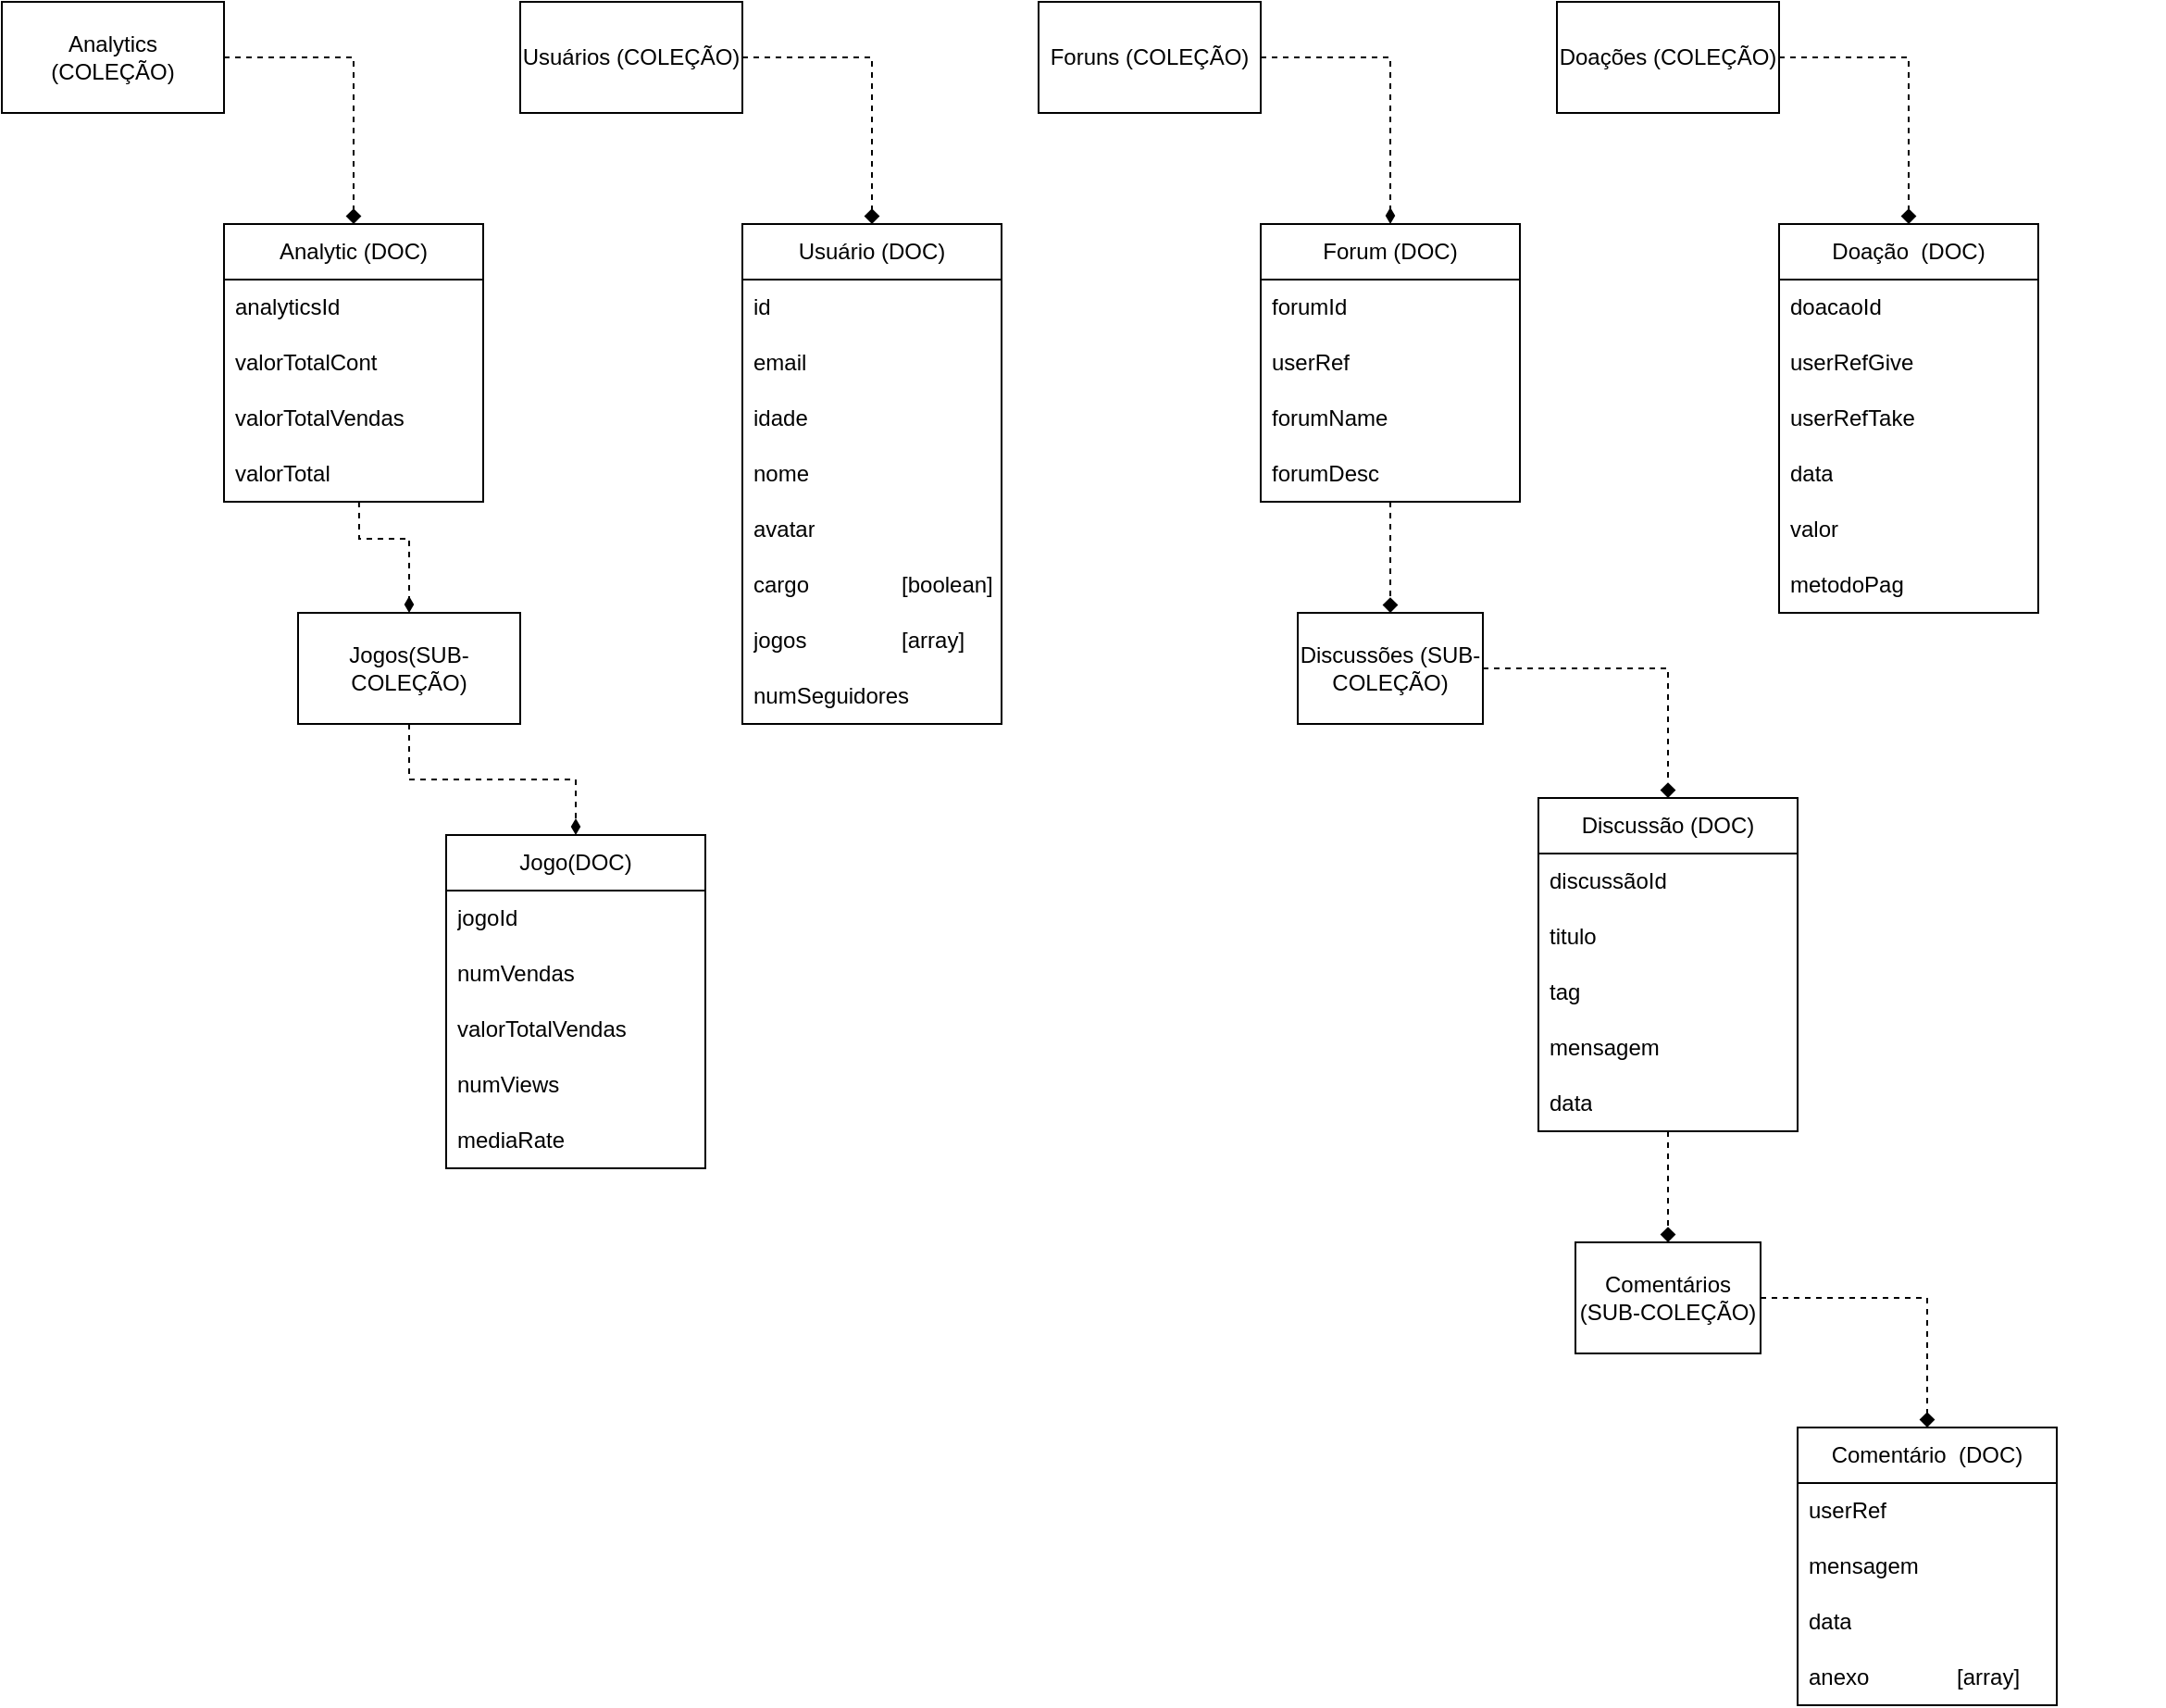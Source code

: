 <mxfile version="26.1.3">
  <diagram name="Page-1" id="ezEhGGHMIytJ21E4FKlc">
    <mxGraphModel dx="1644" dy="1824" grid="1" gridSize="10" guides="1" tooltips="1" connect="1" arrows="1" fold="1" page="1" pageScale="1" pageWidth="850" pageHeight="1100" background="#ffffff" math="0" shadow="0">
      <root>
        <mxCell id="0" />
        <mxCell id="1" parent="0" />
        <mxCell id="HNJrsGqKxloYX6hX_DYY-3" value="Usuário (DOC)" style="swimlane;fontStyle=0;childLayout=stackLayout;horizontal=1;startSize=30;horizontalStack=0;resizeParent=1;resizeParentMax=0;resizeLast=0;collapsible=1;marginBottom=0;whiteSpace=wrap;html=1;" parent="1" vertex="1">
          <mxGeometry x="40" y="80" width="140" height="270" as="geometry" />
        </mxCell>
        <mxCell id="HNJrsGqKxloYX6hX_DYY-13" value="id&lt;span style=&quot;white-space: pre;&quot;&gt;&#x9;&lt;/span&gt;" style="text;strokeColor=none;fillColor=none;align=left;verticalAlign=middle;spacingLeft=4;spacingRight=4;overflow=hidden;points=[[0,0.5],[1,0.5]];portConstraint=eastwest;rotatable=0;whiteSpace=wrap;html=1;" parent="HNJrsGqKxloYX6hX_DYY-3" vertex="1">
          <mxGeometry y="30" width="140" height="30" as="geometry" />
        </mxCell>
        <mxCell id="HNJrsGqKxloYX6hX_DYY-6" value="email" style="text;strokeColor=none;fillColor=none;align=left;verticalAlign=middle;spacingLeft=4;spacingRight=4;overflow=hidden;points=[[0,0.5],[1,0.5]];portConstraint=eastwest;rotatable=0;whiteSpace=wrap;html=1;" parent="HNJrsGqKxloYX6hX_DYY-3" vertex="1">
          <mxGeometry y="60" width="140" height="30" as="geometry" />
        </mxCell>
        <mxCell id="HNJrsGqKxloYX6hX_DYY-7" value="idade" style="text;strokeColor=none;fillColor=none;align=left;verticalAlign=middle;spacingLeft=4;spacingRight=4;overflow=hidden;points=[[0,0.5],[1,0.5]];portConstraint=eastwest;rotatable=0;whiteSpace=wrap;html=1;" parent="HNJrsGqKxloYX6hX_DYY-3" vertex="1">
          <mxGeometry y="90" width="140" height="30" as="geometry" />
        </mxCell>
        <mxCell id="HNJrsGqKxloYX6hX_DYY-4" value="nome" style="text;strokeColor=none;fillColor=none;align=left;verticalAlign=middle;spacingLeft=4;spacingRight=4;overflow=hidden;points=[[0,0.5],[1,0.5]];portConstraint=eastwest;rotatable=0;whiteSpace=wrap;html=1;" parent="HNJrsGqKxloYX6hX_DYY-3" vertex="1">
          <mxGeometry y="120" width="140" height="30" as="geometry" />
        </mxCell>
        <mxCell id="HNJrsGqKxloYX6hX_DYY-9" value="avatar" style="text;strokeColor=none;fillColor=none;align=left;verticalAlign=middle;spacingLeft=4;spacingRight=4;overflow=hidden;points=[[0,0.5],[1,0.5]];portConstraint=eastwest;rotatable=0;whiteSpace=wrap;html=1;" parent="HNJrsGqKxloYX6hX_DYY-3" vertex="1">
          <mxGeometry y="150" width="140" height="30" as="geometry" />
        </mxCell>
        <mxCell id="HNJrsGqKxloYX6hX_DYY-10" value="cargo&lt;span style=&quot;white-space: pre;&quot;&gt;&#x9;&lt;/span&gt;&lt;span style=&quot;white-space: pre;&quot;&gt;&#x9;&lt;/span&gt;[boolean]" style="text;strokeColor=none;fillColor=none;align=left;verticalAlign=middle;spacingLeft=4;spacingRight=4;overflow=hidden;points=[[0,0.5],[1,0.5]];portConstraint=eastwest;rotatable=0;whiteSpace=wrap;html=1;" parent="HNJrsGqKxloYX6hX_DYY-3" vertex="1">
          <mxGeometry y="180" width="140" height="30" as="geometry" />
        </mxCell>
        <mxCell id="N24SiRhMyioxulUqCXNe-1" value="jogos&lt;span style=&quot;white-space: pre;&quot;&gt;&#x9;&lt;/span&gt;&lt;span style=&quot;white-space: pre;&quot;&gt;&#x9;&lt;/span&gt;[array&lt;span style=&quot;background-color: transparent; color: light-dark(rgb(0, 0, 0), rgb(255, 255, 255));&quot;&gt;]&lt;/span&gt;" style="text;strokeColor=none;fillColor=none;align=left;verticalAlign=middle;spacingLeft=4;spacingRight=4;overflow=hidden;points=[[0,0.5],[1,0.5]];portConstraint=eastwest;rotatable=0;whiteSpace=wrap;html=1;" vertex="1" parent="HNJrsGqKxloYX6hX_DYY-3">
          <mxGeometry y="210" width="140" height="30" as="geometry" />
        </mxCell>
        <mxCell id="QGZt5ibIaiTV27oqNpfr-8" value="numSeguidores" style="text;strokeColor=none;fillColor=none;align=left;verticalAlign=middle;spacingLeft=4;spacingRight=4;overflow=hidden;points=[[0,0.5],[1,0.5]];portConstraint=eastwest;rotatable=0;whiteSpace=wrap;html=1;" parent="HNJrsGqKxloYX6hX_DYY-3" vertex="1">
          <mxGeometry y="240" width="140" height="30" as="geometry" />
        </mxCell>
        <mxCell id="CP9goU4S58QHZK34jZ5H-4" style="edgeStyle=orthogonalEdgeStyle;rounded=0;orthogonalLoop=1;jettySize=auto;html=1;entryX=0.5;entryY=0;entryDx=0;entryDy=0;dashed=1;endArrow=diamond;endFill=1;" parent="1" source="HNJrsGqKxloYX6hX_DYY-25" target="HNJrsGqKxloYX6hX_DYY-33" edge="1">
          <mxGeometry relative="1" as="geometry" />
        </mxCell>
        <mxCell id="HNJrsGqKxloYX6hX_DYY-25" value="Forum (DOC)" style="swimlane;fontStyle=0;childLayout=stackLayout;horizontal=1;startSize=30;horizontalStack=0;resizeParent=1;resizeParentMax=0;resizeLast=0;collapsible=1;marginBottom=0;whiteSpace=wrap;html=1;" parent="1" vertex="1">
          <mxGeometry x="320" y="80" width="140" height="150" as="geometry" />
        </mxCell>
        <mxCell id="HNJrsGqKxloYX6hX_DYY-26" value="forumId" style="text;strokeColor=none;fillColor=none;align=left;verticalAlign=middle;spacingLeft=4;spacingRight=4;overflow=hidden;points=[[0,0.5],[1,0.5]];portConstraint=eastwest;rotatable=0;whiteSpace=wrap;html=1;" parent="HNJrsGqKxloYX6hX_DYY-25" vertex="1">
          <mxGeometry y="30" width="140" height="30" as="geometry" />
        </mxCell>
        <mxCell id="HNJrsGqKxloYX6hX_DYY-35" value="userRef" style="text;strokeColor=none;fillColor=none;align=left;verticalAlign=middle;spacingLeft=4;spacingRight=4;overflow=hidden;points=[[0,0.5],[1,0.5]];portConstraint=eastwest;rotatable=0;whiteSpace=wrap;html=1;" parent="HNJrsGqKxloYX6hX_DYY-25" vertex="1">
          <mxGeometry y="60" width="140" height="30" as="geometry" />
        </mxCell>
        <mxCell id="HNJrsGqKxloYX6hX_DYY-27" value="forumName" style="text;strokeColor=none;fillColor=none;align=left;verticalAlign=middle;spacingLeft=4;spacingRight=4;overflow=hidden;points=[[0,0.5],[1,0.5]];portConstraint=eastwest;rotatable=0;whiteSpace=wrap;html=1;" parent="HNJrsGqKxloYX6hX_DYY-25" vertex="1">
          <mxGeometry y="90" width="140" height="30" as="geometry" />
        </mxCell>
        <mxCell id="HNJrsGqKxloYX6hX_DYY-28" value="forumDesc" style="text;strokeColor=none;fillColor=none;align=left;verticalAlign=middle;spacingLeft=4;spacingRight=4;overflow=hidden;points=[[0,0.5],[1,0.5]];portConstraint=eastwest;rotatable=0;whiteSpace=wrap;html=1;" parent="HNJrsGqKxloYX6hX_DYY-25" vertex="1">
          <mxGeometry y="120" width="140" height="30" as="geometry" />
        </mxCell>
        <mxCell id="CP9goU4S58QHZK34jZ5H-9" style="edgeStyle=orthogonalEdgeStyle;rounded=0;orthogonalLoop=1;jettySize=auto;html=1;exitX=1;exitY=0.5;exitDx=0;exitDy=0;dashed=1;endArrow=diamond;endFill=1;" parent="1" source="HNJrsGqKxloYX6hX_DYY-33" target="HNJrsGqKxloYX6hX_DYY-36" edge="1">
          <mxGeometry relative="1" as="geometry" />
        </mxCell>
        <mxCell id="HNJrsGqKxloYX6hX_DYY-33" value="Discussões (SUB-COLEÇÃO)" style="rounded=0;whiteSpace=wrap;html=1;" parent="1" vertex="1">
          <mxGeometry x="340" y="290" width="100" height="60" as="geometry" />
        </mxCell>
        <mxCell id="CP9goU4S58QHZK34jZ5H-6" style="edgeStyle=orthogonalEdgeStyle;rounded=0;orthogonalLoop=1;jettySize=auto;html=1;dashed=1;endArrow=diamond;endFill=1;" parent="1" source="HNJrsGqKxloYX6hX_DYY-36" target="HNJrsGqKxloYX6hX_DYY-42" edge="1">
          <mxGeometry relative="1" as="geometry" />
        </mxCell>
        <mxCell id="HNJrsGqKxloYX6hX_DYY-36" value="Discussão&amp;nbsp;(DOC)" style="swimlane;fontStyle=0;childLayout=stackLayout;horizontal=1;startSize=30;horizontalStack=0;resizeParent=1;resizeParentMax=0;resizeLast=0;collapsible=1;marginBottom=0;whiteSpace=wrap;html=1;" parent="1" vertex="1">
          <mxGeometry x="470" y="390" width="140" height="180" as="geometry" />
        </mxCell>
        <mxCell id="HNJrsGqKxloYX6hX_DYY-37" value="discussãoId" style="text;strokeColor=none;fillColor=none;align=left;verticalAlign=middle;spacingLeft=4;spacingRight=4;overflow=hidden;points=[[0,0.5],[1,0.5]];portConstraint=eastwest;rotatable=0;whiteSpace=wrap;html=1;" parent="HNJrsGqKxloYX6hX_DYY-36" vertex="1">
          <mxGeometry y="30" width="140" height="30" as="geometry" />
        </mxCell>
        <mxCell id="HNJrsGqKxloYX6hX_DYY-38" value="titulo" style="text;strokeColor=none;fillColor=none;align=left;verticalAlign=middle;spacingLeft=4;spacingRight=4;overflow=hidden;points=[[0,0.5],[1,0.5]];portConstraint=eastwest;rotatable=0;whiteSpace=wrap;html=1;" parent="HNJrsGqKxloYX6hX_DYY-36" vertex="1">
          <mxGeometry y="60" width="140" height="30" as="geometry" />
        </mxCell>
        <mxCell id="HNJrsGqKxloYX6hX_DYY-39" value="tag" style="text;strokeColor=none;fillColor=none;align=left;verticalAlign=middle;spacingLeft=4;spacingRight=4;overflow=hidden;points=[[0,0.5],[1,0.5]];portConstraint=eastwest;rotatable=0;whiteSpace=wrap;html=1;" parent="HNJrsGqKxloYX6hX_DYY-36" vertex="1">
          <mxGeometry y="90" width="140" height="30" as="geometry" />
        </mxCell>
        <mxCell id="HNJrsGqKxloYX6hX_DYY-41" value="mensagem" style="text;strokeColor=none;fillColor=none;align=left;verticalAlign=middle;spacingLeft=4;spacingRight=4;overflow=hidden;points=[[0,0.5],[1,0.5]];portConstraint=eastwest;rotatable=0;whiteSpace=wrap;html=1;" parent="HNJrsGqKxloYX6hX_DYY-36" vertex="1">
          <mxGeometry y="120" width="140" height="30" as="geometry" />
        </mxCell>
        <mxCell id="HNJrsGqKxloYX6hX_DYY-57" value="data" style="text;strokeColor=none;fillColor=none;align=left;verticalAlign=middle;spacingLeft=4;spacingRight=4;overflow=hidden;points=[[0,0.5],[1,0.5]];portConstraint=eastwest;rotatable=0;whiteSpace=wrap;html=1;" parent="HNJrsGqKxloYX6hX_DYY-36" vertex="1">
          <mxGeometry y="150" width="140" height="30" as="geometry" />
        </mxCell>
        <mxCell id="HNJrsGqKxloYX6hX_DYY-50" style="edgeStyle=orthogonalEdgeStyle;rounded=0;orthogonalLoop=1;jettySize=auto;html=1;exitX=1;exitY=0.5;exitDx=0;exitDy=0;entryX=0.5;entryY=0;entryDx=0;entryDy=0;strokeColor=none;dashed=1;endArrow=diamond;endFill=1;" parent="1" source="HNJrsGqKxloYX6hX_DYY-42" edge="1">
          <mxGeometry relative="1" as="geometry">
            <mxPoint x="800" y="650" as="targetPoint" />
          </mxGeometry>
        </mxCell>
        <mxCell id="CP9goU4S58QHZK34jZ5H-8" style="edgeStyle=orthogonalEdgeStyle;rounded=0;orthogonalLoop=1;jettySize=auto;html=1;exitX=1;exitY=0.5;exitDx=0;exitDy=0;entryX=0.5;entryY=0;entryDx=0;entryDy=0;dashed=1;endArrow=diamond;endFill=1;" parent="1" source="HNJrsGqKxloYX6hX_DYY-42" target="HNJrsGqKxloYX6hX_DYY-45" edge="1">
          <mxGeometry relative="1" as="geometry" />
        </mxCell>
        <mxCell id="HNJrsGqKxloYX6hX_DYY-42" value="Comentários (SUB-COLEÇÃO)" style="rounded=0;whiteSpace=wrap;html=1;" parent="1" vertex="1">
          <mxGeometry x="490" y="630" width="100" height="60" as="geometry" />
        </mxCell>
        <mxCell id="HNJrsGqKxloYX6hX_DYY-45" value="Comentário&amp;nbsp;&amp;nbsp;(DOC)" style="swimlane;fontStyle=0;childLayout=stackLayout;horizontal=1;startSize=30;horizontalStack=0;resizeParent=1;resizeParentMax=0;resizeLast=0;collapsible=1;marginBottom=0;whiteSpace=wrap;html=1;" parent="1" vertex="1">
          <mxGeometry x="610" y="730" width="140" height="150" as="geometry" />
        </mxCell>
        <mxCell id="HNJrsGqKxloYX6hX_DYY-46" value="userRef" style="text;strokeColor=none;fillColor=none;align=left;verticalAlign=middle;spacingLeft=4;spacingRight=4;overflow=hidden;points=[[0,0.5],[1,0.5]];portConstraint=eastwest;rotatable=0;whiteSpace=wrap;html=1;" parent="HNJrsGqKxloYX6hX_DYY-45" vertex="1">
          <mxGeometry y="30" width="140" height="30" as="geometry" />
        </mxCell>
        <mxCell id="HNJrsGqKxloYX6hX_DYY-47" value="mensagem" style="text;strokeColor=none;fillColor=none;align=left;verticalAlign=middle;spacingLeft=4;spacingRight=4;overflow=hidden;points=[[0,0.5],[1,0.5]];portConstraint=eastwest;rotatable=0;whiteSpace=wrap;html=1;" parent="HNJrsGqKxloYX6hX_DYY-45" vertex="1">
          <mxGeometry y="60" width="140" height="30" as="geometry" />
        </mxCell>
        <mxCell id="HNJrsGqKxloYX6hX_DYY-48" value="data" style="text;strokeColor=none;fillColor=none;align=left;verticalAlign=middle;spacingLeft=4;spacingRight=4;overflow=hidden;points=[[0,0.5],[1,0.5]];portConstraint=eastwest;rotatable=0;whiteSpace=wrap;html=1;" parent="HNJrsGqKxloYX6hX_DYY-45" vertex="1">
          <mxGeometry y="90" width="140" height="30" as="geometry" />
        </mxCell>
        <mxCell id="HNJrsGqKxloYX6hX_DYY-49" value="anexo&lt;span style=&quot;white-space: pre;&quot;&gt;&#x9;&lt;/span&gt;&lt;span style=&quot;white-space: pre;&quot;&gt;&#x9;&lt;/span&gt;[array]" style="text;strokeColor=none;fillColor=none;align=left;verticalAlign=middle;spacingLeft=4;spacingRight=4;overflow=hidden;points=[[0,0.5],[1,0.5]];portConstraint=eastwest;rotatable=0;whiteSpace=wrap;html=1;" parent="HNJrsGqKxloYX6hX_DYY-45" vertex="1">
          <mxGeometry y="120" width="140" height="30" as="geometry" />
        </mxCell>
        <mxCell id="HNJrsGqKxloYX6hX_DYY-58" value="Doação&amp;nbsp;&amp;nbsp;(DOC)" style="swimlane;fontStyle=0;childLayout=stackLayout;horizontal=1;startSize=30;horizontalStack=0;resizeParent=1;resizeParentMax=0;resizeLast=0;collapsible=1;marginBottom=0;whiteSpace=wrap;html=1;" parent="1" vertex="1">
          <mxGeometry x="600" y="80" width="140" height="210" as="geometry" />
        </mxCell>
        <mxCell id="HNJrsGqKxloYX6hX_DYY-59" value="doacaoId" style="text;strokeColor=none;fillColor=none;align=left;verticalAlign=middle;spacingLeft=4;spacingRight=4;overflow=hidden;points=[[0,0.5],[1,0.5]];portConstraint=eastwest;rotatable=0;whiteSpace=wrap;html=1;" parent="HNJrsGqKxloYX6hX_DYY-58" vertex="1">
          <mxGeometry y="30" width="140" height="30" as="geometry" />
        </mxCell>
        <mxCell id="HNJrsGqKxloYX6hX_DYY-60" value="userRefGive" style="text;strokeColor=none;fillColor=none;align=left;verticalAlign=middle;spacingLeft=4;spacingRight=4;overflow=hidden;points=[[0,0.5],[1,0.5]];portConstraint=eastwest;rotatable=0;whiteSpace=wrap;html=1;" parent="HNJrsGqKxloYX6hX_DYY-58" vertex="1">
          <mxGeometry y="60" width="140" height="30" as="geometry" />
        </mxCell>
        <mxCell id="HNJrsGqKxloYX6hX_DYY-61" value="userRefTake" style="text;strokeColor=none;fillColor=none;align=left;verticalAlign=middle;spacingLeft=4;spacingRight=4;overflow=hidden;points=[[0,0.5],[1,0.5]];portConstraint=eastwest;rotatable=0;whiteSpace=wrap;html=1;" parent="HNJrsGqKxloYX6hX_DYY-58" vertex="1">
          <mxGeometry y="90" width="140" height="30" as="geometry" />
        </mxCell>
        <mxCell id="HNJrsGqKxloYX6hX_DYY-62" value="data" style="text;strokeColor=none;fillColor=none;align=left;verticalAlign=middle;spacingLeft=4;spacingRight=4;overflow=hidden;points=[[0,0.5],[1,0.5]];portConstraint=eastwest;rotatable=0;whiteSpace=wrap;html=1;" parent="HNJrsGqKxloYX6hX_DYY-58" vertex="1">
          <mxGeometry y="120" width="140" height="30" as="geometry" />
        </mxCell>
        <mxCell id="HNJrsGqKxloYX6hX_DYY-63" value="valor" style="text;strokeColor=none;fillColor=none;align=left;verticalAlign=middle;spacingLeft=4;spacingRight=4;overflow=hidden;points=[[0,0.5],[1,0.5]];portConstraint=eastwest;rotatable=0;whiteSpace=wrap;html=1;" parent="HNJrsGqKxloYX6hX_DYY-58" vertex="1">
          <mxGeometry y="150" width="140" height="30" as="geometry" />
        </mxCell>
        <mxCell id="HNJrsGqKxloYX6hX_DYY-64" value="metodoPag" style="text;strokeColor=none;fillColor=none;align=left;verticalAlign=middle;spacingLeft=4;spacingRight=4;overflow=hidden;points=[[0,0.5],[1,0.5]];portConstraint=eastwest;rotatable=0;whiteSpace=wrap;html=1;" parent="HNJrsGqKxloYX6hX_DYY-58" vertex="1">
          <mxGeometry y="180" width="140" height="30" as="geometry" />
        </mxCell>
        <mxCell id="HNJrsGqKxloYX6hX_DYY-74" style="edgeStyle=orthogonalEdgeStyle;rounded=0;orthogonalLoop=1;jettySize=auto;html=1;exitX=1;exitY=0.5;exitDx=0;exitDy=0;entryX=0.5;entryY=0;entryDx=0;entryDy=0;dashed=1;endArrow=diamond;endFill=1;" parent="1" source="HNJrsGqKxloYX6hX_DYY-69" target="HNJrsGqKxloYX6hX_DYY-3" edge="1">
          <mxGeometry relative="1" as="geometry" />
        </mxCell>
        <mxCell id="HNJrsGqKxloYX6hX_DYY-69" value="Usuários (COLEÇÃO)" style="rounded=0;whiteSpace=wrap;html=1;" parent="1" vertex="1">
          <mxGeometry x="-80" y="-40" width="120" height="60" as="geometry" />
        </mxCell>
        <mxCell id="HNJrsGqKxloYX6hX_DYY-73" style="edgeStyle=orthogonalEdgeStyle;rounded=0;orthogonalLoop=1;jettySize=auto;html=1;exitX=1;exitY=0.5;exitDx=0;exitDy=0;entryX=0.5;entryY=0;entryDx=0;entryDy=0;dashed=1;endArrow=diamondThin;endFill=1;" parent="1" source="HNJrsGqKxloYX6hX_DYY-70" target="HNJrsGqKxloYX6hX_DYY-25" edge="1">
          <mxGeometry relative="1" as="geometry" />
        </mxCell>
        <mxCell id="HNJrsGqKxloYX6hX_DYY-70" value="Foruns (COLEÇÃO)" style="rounded=0;whiteSpace=wrap;html=1;" parent="1" vertex="1">
          <mxGeometry x="200" y="-40" width="120" height="60" as="geometry" />
        </mxCell>
        <mxCell id="HNJrsGqKxloYX6hX_DYY-72" style="edgeStyle=orthogonalEdgeStyle;rounded=0;orthogonalLoop=1;jettySize=auto;html=1;exitX=1;exitY=0.5;exitDx=0;exitDy=0;entryX=0.5;entryY=0;entryDx=0;entryDy=0;dashed=1;endArrow=diamond;endFill=1;" parent="1" source="HNJrsGqKxloYX6hX_DYY-71" target="HNJrsGqKxloYX6hX_DYY-58" edge="1">
          <mxGeometry relative="1" as="geometry" />
        </mxCell>
        <mxCell id="HNJrsGqKxloYX6hX_DYY-71" value="Doações (COLEÇÃO)" style="rounded=0;whiteSpace=wrap;html=1;" parent="1" vertex="1">
          <mxGeometry x="480" y="-40" width="120" height="60" as="geometry" />
        </mxCell>
        <mxCell id="QGZt5ibIaiTV27oqNpfr-22" style="edgeStyle=orthogonalEdgeStyle;rounded=0;orthogonalLoop=1;jettySize=auto;html=1;exitX=1;exitY=0.5;exitDx=0;exitDy=0;entryX=0.5;entryY=0;entryDx=0;entryDy=0;dashed=1;endArrow=diamond;endFill=1;" parent="1" source="QGZt5ibIaiTV27oqNpfr-1" target="QGZt5ibIaiTV27oqNpfr-2" edge="1">
          <mxGeometry relative="1" as="geometry" />
        </mxCell>
        <mxCell id="QGZt5ibIaiTV27oqNpfr-1" value="Analytics (COLEÇÃO)" style="rounded=0;whiteSpace=wrap;html=1;" parent="1" vertex="1">
          <mxGeometry x="-360" y="-40" width="120" height="60" as="geometry" />
        </mxCell>
        <mxCell id="QGZt5ibIaiTV27oqNpfr-2" value="Analytic (DOC)" style="swimlane;fontStyle=0;childLayout=stackLayout;horizontal=1;startSize=30;horizontalStack=0;resizeParent=1;resizeParentMax=0;resizeLast=0;collapsible=1;marginBottom=0;whiteSpace=wrap;html=1;" parent="1" vertex="1">
          <mxGeometry x="-240" y="80" width="140" height="150" as="geometry" />
        </mxCell>
        <mxCell id="QGZt5ibIaiTV27oqNpfr-3" value="analyticsId" style="text;strokeColor=none;fillColor=none;align=left;verticalAlign=middle;spacingLeft=4;spacingRight=4;overflow=hidden;points=[[0,0.5],[1,0.5]];portConstraint=eastwest;rotatable=0;whiteSpace=wrap;html=1;" parent="QGZt5ibIaiTV27oqNpfr-2" vertex="1">
          <mxGeometry y="30" width="140" height="30" as="geometry" />
        </mxCell>
        <mxCell id="QGZt5ibIaiTV27oqNpfr-4" value="valorTotalCont" style="text;strokeColor=none;fillColor=none;align=left;verticalAlign=middle;spacingLeft=4;spacingRight=4;overflow=hidden;points=[[0,0.5],[1,0.5]];portConstraint=eastwest;rotatable=0;whiteSpace=wrap;html=1;" parent="QGZt5ibIaiTV27oqNpfr-2" vertex="1">
          <mxGeometry y="60" width="140" height="30" as="geometry" />
        </mxCell>
        <mxCell id="QGZt5ibIaiTV27oqNpfr-5" value="valorTotalVendas" style="text;strokeColor=none;fillColor=none;align=left;verticalAlign=middle;spacingLeft=4;spacingRight=4;overflow=hidden;points=[[0,0.5],[1,0.5]];portConstraint=eastwest;rotatable=0;whiteSpace=wrap;html=1;" parent="QGZt5ibIaiTV27oqNpfr-2" vertex="1">
          <mxGeometry y="90" width="140" height="30" as="geometry" />
        </mxCell>
        <mxCell id="QGZt5ibIaiTV27oqNpfr-6" value="valorTotal" style="text;strokeColor=none;fillColor=none;align=left;verticalAlign=middle;spacingLeft=4;spacingRight=4;overflow=hidden;points=[[0,0.5],[1,0.5]];portConstraint=eastwest;rotatable=0;whiteSpace=wrap;html=1;" parent="QGZt5ibIaiTV27oqNpfr-2" vertex="1">
          <mxGeometry y="120" width="140" height="30" as="geometry" />
        </mxCell>
        <mxCell id="QGZt5ibIaiTV27oqNpfr-14" value="Jogo(DOC)" style="swimlane;fontStyle=0;childLayout=stackLayout;horizontal=1;startSize=30;horizontalStack=0;resizeParent=1;resizeParentMax=0;resizeLast=0;collapsible=1;marginBottom=0;whiteSpace=wrap;html=1;" parent="1" vertex="1">
          <mxGeometry x="-120" y="410" width="140" height="180" as="geometry" />
        </mxCell>
        <mxCell id="QGZt5ibIaiTV27oqNpfr-15" value="jogoId" style="text;strokeColor=none;fillColor=none;align=left;verticalAlign=middle;spacingLeft=4;spacingRight=4;overflow=hidden;points=[[0,0.5],[1,0.5]];portConstraint=eastwest;rotatable=0;whiteSpace=wrap;html=1;" parent="QGZt5ibIaiTV27oqNpfr-14" vertex="1">
          <mxGeometry y="30" width="140" height="30" as="geometry" />
        </mxCell>
        <mxCell id="QGZt5ibIaiTV27oqNpfr-16" value="numVendas" style="text;strokeColor=none;fillColor=none;align=left;verticalAlign=middle;spacingLeft=4;spacingRight=4;overflow=hidden;points=[[0,0.5],[1,0.5]];portConstraint=eastwest;rotatable=0;whiteSpace=wrap;html=1;" parent="QGZt5ibIaiTV27oqNpfr-14" vertex="1">
          <mxGeometry y="60" width="140" height="30" as="geometry" />
        </mxCell>
        <mxCell id="QGZt5ibIaiTV27oqNpfr-17" value="valorTotalVendas" style="text;strokeColor=none;fillColor=none;align=left;verticalAlign=middle;spacingLeft=4;spacingRight=4;overflow=hidden;points=[[0,0.5],[1,0.5]];portConstraint=eastwest;rotatable=0;whiteSpace=wrap;html=1;" parent="QGZt5ibIaiTV27oqNpfr-14" vertex="1">
          <mxGeometry y="90" width="140" height="30" as="geometry" />
        </mxCell>
        <mxCell id="QGZt5ibIaiTV27oqNpfr-19" value="numViews" style="text;strokeColor=none;fillColor=none;align=left;verticalAlign=middle;spacingLeft=4;spacingRight=4;overflow=hidden;points=[[0,0.5],[1,0.5]];portConstraint=eastwest;rotatable=0;whiteSpace=wrap;html=1;" parent="QGZt5ibIaiTV27oqNpfr-14" vertex="1">
          <mxGeometry y="120" width="140" height="30" as="geometry" />
        </mxCell>
        <mxCell id="QGZt5ibIaiTV27oqNpfr-20" value="mediaRate" style="text;strokeColor=none;fillColor=none;align=left;verticalAlign=middle;spacingLeft=4;spacingRight=4;overflow=hidden;points=[[0,0.5],[1,0.5]];portConstraint=eastwest;rotatable=0;whiteSpace=wrap;html=1;" parent="QGZt5ibIaiTV27oqNpfr-14" vertex="1">
          <mxGeometry y="150" width="140" height="30" as="geometry" />
        </mxCell>
        <mxCell id="QGZt5ibIaiTV27oqNpfr-23" style="edgeStyle=orthogonalEdgeStyle;rounded=0;orthogonalLoop=1;jettySize=auto;html=1;exitX=0.5;exitY=1;exitDx=0;exitDy=0;dashed=1;endArrow=diamondThin;endFill=1;" parent="1" source="QGZt5ibIaiTV27oqNpfr-21" target="QGZt5ibIaiTV27oqNpfr-14" edge="1">
          <mxGeometry relative="1" as="geometry" />
        </mxCell>
        <mxCell id="QGZt5ibIaiTV27oqNpfr-21" value="Jogos(SUB-COLEÇÃO)" style="rounded=0;whiteSpace=wrap;html=1;" parent="1" vertex="1">
          <mxGeometry x="-200" y="290" width="120" height="60" as="geometry" />
        </mxCell>
        <mxCell id="QGZt5ibIaiTV27oqNpfr-24" value="" style="endArrow=diamondThin;html=1;rounded=0;entryX=0.5;entryY=0;entryDx=0;entryDy=0;exitX=0.521;exitY=1;exitDx=0;exitDy=0;exitPerimeter=0;dashed=1;endFill=1;" parent="1" source="QGZt5ibIaiTV27oqNpfr-6" target="QGZt5ibIaiTV27oqNpfr-21" edge="1">
          <mxGeometry width="50" height="50" relative="1" as="geometry">
            <mxPoint x="-250" y="260" as="sourcePoint" />
            <mxPoint x="-140" y="160" as="targetPoint" />
            <Array as="points">
              <mxPoint x="-167" y="250" />
              <mxPoint x="-140" y="250" />
            </Array>
          </mxGeometry>
        </mxCell>
      </root>
    </mxGraphModel>
  </diagram>
</mxfile>
